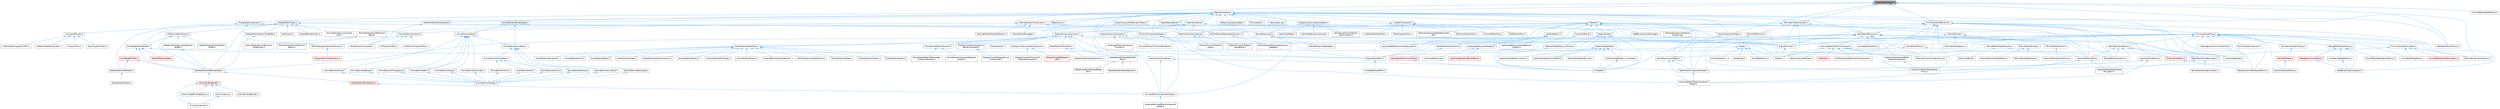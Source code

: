 digraph "MaterialRelevance.h"
{
 // INTERACTIVE_SVG=YES
 // LATEX_PDF_SIZE
  bgcolor="transparent";
  edge [fontname=Helvetica,fontsize=10,labelfontname=Helvetica,labelfontsize=10];
  node [fontname=Helvetica,fontsize=10,shape=box,height=0.2,width=0.4];
  Node1 [id="Node000001",label="MaterialRelevance.h",height=0.2,width=0.4,color="gray40", fillcolor="grey60", style="filled", fontcolor="black",tooltip=" "];
  Node1 -> Node2 [id="edge1_Node000001_Node000002",dir="back",color="steelblue1",style="solid",tooltip=" "];
  Node2 [id="Node000002",label="MaterialInterface.h",height=0.2,width=0.4,color="grey40", fillcolor="white", style="filled",URL="$de/daa/MaterialInterface_8h.html",tooltip=" "];
  Node2 -> Node3 [id="edge2_Node000002_Node000003",dir="back",color="steelblue1",style="solid",tooltip=" "];
  Node3 [id="Node000003",label="AudioMaterialSlateTypes.h",height=0.2,width=0.4,color="grey40", fillcolor="white", style="filled",URL="$d3/d2d/AudioMaterialSlateTypes_8h.html",tooltip=" "];
  Node3 -> Node4 [id="edge3_Node000003_Node000004",dir="back",color="steelblue1",style="solid",tooltip=" "];
  Node4 [id="Node000004",label="AudioMaterialButton.h",height=0.2,width=0.4,color="grey40", fillcolor="white", style="filled",URL="$de/dca/AudioMaterialButton_8h.html",tooltip=" "];
  Node3 -> Node5 [id="edge4_Node000003_Node000005",dir="back",color="steelblue1",style="solid",tooltip=" "];
  Node5 [id="Node000005",label="AudioMaterialEnvelope.h",height=0.2,width=0.4,color="grey40", fillcolor="white", style="filled",URL="$d8/d42/AudioMaterialEnvelope_8h.html",tooltip=" "];
  Node3 -> Node6 [id="edge5_Node000003_Node000006",dir="back",color="steelblue1",style="solid",tooltip=" "];
  Node6 [id="Node000006",label="AudioMaterialKnob.h",height=0.2,width=0.4,color="grey40", fillcolor="white", style="filled",URL="$d1/d59/AudioMaterialKnob_8h.html",tooltip=" "];
  Node3 -> Node7 [id="edge6_Node000003_Node000007",dir="back",color="steelblue1",style="solid",tooltip=" "];
  Node7 [id="Node000007",label="AudioMaterialMeter.h",height=0.2,width=0.4,color="grey40", fillcolor="white", style="filled",URL="$d7/dc3/AudioMaterialMeter_8h.html",tooltip=" "];
  Node3 -> Node8 [id="edge7_Node000003_Node000008",dir="back",color="steelblue1",style="solid",tooltip=" "];
  Node8 [id="Node000008",label="AudioMaterialSlider.h",height=0.2,width=0.4,color="grey40", fillcolor="white", style="filled",URL="$de/db4/AudioMaterialSlider_8h.html",tooltip=" "];
  Node3 -> Node9 [id="edge8_Node000003_Node000009",dir="back",color="steelblue1",style="solid",tooltip=" "];
  Node9 [id="Node000009",label="AudioMaterialStyleContainers.h",height=0.2,width=0.4,color="grey40", fillcolor="white", style="filled",URL="$d2/d4e/AudioMaterialStyleContainers_8h.html",tooltip=" "];
  Node3 -> Node10 [id="edge9_Node000003_Node000010",dir="back",color="steelblue1",style="solid",tooltip=" "];
  Node10 [id="Node000010",label="SAudioMaterialButton.h",height=0.2,width=0.4,color="grey40", fillcolor="white", style="filled",URL="$d5/df6/SAudioMaterialButton_8h.html",tooltip=" "];
  Node3 -> Node11 [id="edge10_Node000003_Node000011",dir="back",color="steelblue1",style="solid",tooltip=" "];
  Node11 [id="Node000011",label="SAudioMaterialEnvelope.h",height=0.2,width=0.4,color="grey40", fillcolor="white", style="filled",URL="$d5/d2b/SAudioMaterialEnvelope_8h.html",tooltip=" "];
  Node3 -> Node12 [id="edge11_Node000003_Node000012",dir="back",color="steelblue1",style="solid",tooltip=" "];
  Node12 [id="Node000012",label="SAudioMaterialKnob.h",height=0.2,width=0.4,color="grey40", fillcolor="white", style="filled",URL="$d5/d68/SAudioMaterialKnob_8h.html",tooltip=" "];
  Node3 -> Node13 [id="edge12_Node000003_Node000013",dir="back",color="steelblue1",style="solid",tooltip=" "];
  Node13 [id="Node000013",label="SAudioMaterialLabeledKnob.h",height=0.2,width=0.4,color="grey40", fillcolor="white", style="filled",URL="$de/d2d/SAudioMaterialLabeledKnob_8h.html",tooltip=" "];
  Node3 -> Node14 [id="edge13_Node000003_Node000014",dir="back",color="steelblue1",style="solid",tooltip=" "];
  Node14 [id="Node000014",label="SAudioMaterialLabeledSlider.h",height=0.2,width=0.4,color="grey40", fillcolor="white", style="filled",URL="$d7/df2/SAudioMaterialLabeledSlider_8h.html",tooltip=" "];
  Node3 -> Node15 [id="edge14_Node000003_Node000015",dir="back",color="steelblue1",style="solid",tooltip=" "];
  Node15 [id="Node000015",label="SAudioMaterialMeter.h",height=0.2,width=0.4,color="grey40", fillcolor="white", style="filled",URL="$d9/da6/SAudioMaterialMeter_8h.html",tooltip=" "];
  Node3 -> Node16 [id="edge15_Node000003_Node000016",dir="back",color="steelblue1",style="solid",tooltip=" "];
  Node16 [id="Node000016",label="SAudioMaterialSlider.h",height=0.2,width=0.4,color="grey40", fillcolor="white", style="filled",URL="$d1/d37/SAudioMaterialSlider_8h.html",tooltip=" "];
  Node2 -> Node17 [id="edge16_Node000002_Node000017",dir="back",color="steelblue1",style="solid",tooltip=" "];
  Node17 [id="Node000017",label="BufferVisualizationData.h",height=0.2,width=0.4,color="grey40", fillcolor="white", style="filled",URL="$df/df1/BufferVisualizationData_8h.html",tooltip=" "];
  Node2 -> Node18 [id="edge17_Node000002_Node000018",dir="back",color="steelblue1",style="solid",tooltip=" "];
  Node18 [id="Node000018",label="Engine.h",height=0.2,width=0.4,color="grey40", fillcolor="white", style="filled",URL="$d1/d34/Public_2Engine_8h.html",tooltip=" "];
  Node2 -> Node19 [id="edge18_Node000002_Node000019",dir="back",color="steelblue1",style="solid",tooltip=" "];
  Node19 [id="Node000019",label="EngineSharedPCH.h",height=0.2,width=0.4,color="grey40", fillcolor="white", style="filled",URL="$dc/dbb/EngineSharedPCH_8h.html",tooltip=" "];
  Node19 -> Node20 [id="edge19_Node000019_Node000020",dir="back",color="steelblue1",style="solid",tooltip=" "];
  Node20 [id="Node000020",label="UnrealEdSharedPCH.h",height=0.2,width=0.4,color="grey40", fillcolor="white", style="filled",URL="$d1/de6/UnrealEdSharedPCH_8h.html",tooltip=" "];
  Node2 -> Node21 [id="edge20_Node000002_Node000021",dir="back",color="steelblue1",style="solid",tooltip=" "];
  Node21 [id="Node000021",label="FbxImporter.h",height=0.2,width=0.4,color="grey40", fillcolor="white", style="filled",URL="$d4/dfb/FbxImporter_8h.html",tooltip=" "];
  Node2 -> Node22 [id="edge21_Node000002_Node000022",dir="back",color="steelblue1",style="solid",tooltip=" "];
  Node22 [id="Node000022",label="FractureTool.cpp",height=0.2,width=0.4,color="grey40", fillcolor="white", style="filled",URL="$dc/d9a/FractureTool_8cpp.html",tooltip=" "];
  Node2 -> Node23 [id="edge22_Node000002_Node000023",dir="back",color="steelblue1",style="solid",tooltip=" "];
  Node23 [id="Node000023",label="GizmoElementRenderState.h",height=0.2,width=0.4,color="grey40", fillcolor="white", style="filled",URL="$dd/def/GizmoElementRenderState_8h.html",tooltip=" "];
  Node23 -> Node24 [id="edge23_Node000023_Node000024",dir="back",color="steelblue1",style="solid",tooltip=" "];
  Node24 [id="Node000024",label="GizmoElementBase.h",height=0.2,width=0.4,color="grey40", fillcolor="white", style="filled",URL="$d5/d19/GizmoElementBase_8h.html",tooltip=" "];
  Node24 -> Node25 [id="edge24_Node000024_Node000025",dir="back",color="steelblue1",style="solid",tooltip=" "];
  Node25 [id="Node000025",label="GizmoElementArrow.h",height=0.2,width=0.4,color="grey40", fillcolor="white", style="filled",URL="$df/d5b/GizmoElementArrow_8h.html",tooltip=" "];
  Node25 -> Node26 [id="edge25_Node000025_Node000026",dir="back",color="steelblue1",style="solid",tooltip=" "];
  Node26 [id="Node000026",label="GizmoElementShapes.h",height=0.2,width=0.4,color="grey40", fillcolor="white", style="filled",URL="$d9/d54/GizmoElementShapes_8h.html",tooltip=" "];
  Node24 -> Node27 [id="edge26_Node000024_Node000027",dir="back",color="steelblue1",style="solid",tooltip=" "];
  Node27 [id="Node000027",label="GizmoElementBox.h",height=0.2,width=0.4,color="grey40", fillcolor="white", style="filled",URL="$d6/d7f/GizmoElementBox_8h.html",tooltip=" "];
  Node27 -> Node26 [id="edge27_Node000027_Node000026",dir="back",color="steelblue1",style="solid",tooltip=" "];
  Node24 -> Node28 [id="edge28_Node000024_Node000028",dir="back",color="steelblue1",style="solid",tooltip=" "];
  Node28 [id="Node000028",label="GizmoElementCone.h",height=0.2,width=0.4,color="grey40", fillcolor="white", style="filled",URL="$dc/dca/GizmoElementCone_8h.html",tooltip=" "];
  Node28 -> Node26 [id="edge29_Node000028_Node000026",dir="back",color="steelblue1",style="solid",tooltip=" "];
  Node24 -> Node29 [id="edge30_Node000024_Node000029",dir="back",color="steelblue1",style="solid",tooltip=" "];
  Node29 [id="Node000029",label="GizmoElementCylinder.h",height=0.2,width=0.4,color="grey40", fillcolor="white", style="filled",URL="$da/dff/GizmoElementCylinder_8h.html",tooltip=" "];
  Node29 -> Node26 [id="edge31_Node000029_Node000026",dir="back",color="steelblue1",style="solid",tooltip=" "];
  Node24 -> Node30 [id="edge32_Node000024_Node000030",dir="back",color="steelblue1",style="solid",tooltip=" "];
  Node30 [id="Node000030",label="GizmoElementLineBase.h",height=0.2,width=0.4,color="grey40", fillcolor="white", style="filled",URL="$d4/d1b/GizmoElementLineBase_8h.html",tooltip=" "];
  Node30 -> Node31 [id="edge33_Node000030_Node000031",dir="back",color="steelblue1",style="solid",tooltip=" "];
  Node31 [id="Node000031",label="GizmoElementCircleBase.h",height=0.2,width=0.4,color="grey40", fillcolor="white", style="filled",URL="$d5/d29/GizmoElementCircleBase_8h.html",tooltip=" "];
  Node31 -> Node32 [id="edge34_Node000031_Node000032",dir="back",color="steelblue1",style="solid",tooltip=" "];
  Node32 [id="Node000032",label="GizmoElementArc.h",height=0.2,width=0.4,color="grey40", fillcolor="white", style="filled",URL="$dc/dda/GizmoElementArc_8h.html",tooltip=" "];
  Node32 -> Node26 [id="edge35_Node000032_Node000026",dir="back",color="steelblue1",style="solid",tooltip=" "];
  Node31 -> Node33 [id="edge36_Node000031_Node000033",dir="back",color="steelblue1",style="solid",tooltip=" "];
  Node33 [id="Node000033",label="GizmoElementCircle.h",height=0.2,width=0.4,color="grey40", fillcolor="white", style="filled",URL="$dd/dd8/GizmoElementCircle_8h.html",tooltip=" "];
  Node33 -> Node26 [id="edge37_Node000033_Node000026",dir="back",color="steelblue1",style="solid",tooltip=" "];
  Node31 -> Node34 [id="edge38_Node000031_Node000034",dir="back",color="steelblue1",style="solid",tooltip=" "];
  Node34 [id="Node000034",label="GizmoElementTorus.h",height=0.2,width=0.4,color="grey40", fillcolor="white", style="filled",URL="$df/d72/GizmoElementTorus_8h.html",tooltip=" "];
  Node34 -> Node26 [id="edge39_Node000034_Node000026",dir="back",color="steelblue1",style="solid",tooltip=" "];
  Node30 -> Node35 [id="edge40_Node000030_Node000035",dir="back",color="steelblue1",style="solid",tooltip=" "];
  Node35 [id="Node000035",label="GizmoElementGroup.h",height=0.2,width=0.4,color="grey40", fillcolor="white", style="filled",URL="$df/d24/GizmoElementGroup_8h.html",tooltip=" "];
  Node35 -> Node26 [id="edge41_Node000035_Node000026",dir="back",color="steelblue1",style="solid",tooltip=" "];
  Node30 -> Node36 [id="edge42_Node000030_Node000036",dir="back",color="steelblue1",style="solid",tooltip=" "];
  Node36 [id="Node000036",label="GizmoElementLineStrip.h",height=0.2,width=0.4,color="grey40", fillcolor="white", style="filled",URL="$d8/dca/GizmoElementLineStrip_8h.html",tooltip=" "];
  Node36 -> Node26 [id="edge43_Node000036_Node000026",dir="back",color="steelblue1",style="solid",tooltip=" "];
  Node30 -> Node37 [id="edge44_Node000030_Node000037",dir="back",color="steelblue1",style="solid",tooltip=" "];
  Node37 [id="Node000037",label="GizmoElementRectangle.h",height=0.2,width=0.4,color="grey40", fillcolor="white", style="filled",URL="$de/d3f/GizmoElementRectangle_8h.html",tooltip=" "];
  Node37 -> Node26 [id="edge45_Node000037_Node000026",dir="back",color="steelblue1",style="solid",tooltip=" "];
  Node24 -> Node38 [id="edge46_Node000024_Node000038",dir="back",color="steelblue1",style="solid",tooltip=" "];
  Node38 [id="Node000038",label="GizmoElementSphere.h",height=0.2,width=0.4,color="grey40", fillcolor="white", style="filled",URL="$df/d53/GizmoElementSphere_8h.html",tooltip=" "];
  Node38 -> Node26 [id="edge47_Node000038_Node000026",dir="back",color="steelblue1",style="solid",tooltip=" "];
  Node24 -> Node39 [id="edge48_Node000024_Node000039",dir="back",color="steelblue1",style="solid",tooltip=" "];
  Node39 [id="Node000039",label="GizmoElementTriangleList.h",height=0.2,width=0.4,color="grey40", fillcolor="white", style="filled",URL="$dc/dc3/GizmoElementTriangleList_8h.html",tooltip=" "];
  Node39 -> Node26 [id="edge49_Node000039_Node000026",dir="back",color="steelblue1",style="solid",tooltip=" "];
  Node23 -> Node30 [id="edge50_Node000023_Node000030",dir="back",color="steelblue1",style="solid",tooltip=" "];
  Node2 -> Node40 [id="edge51_Node000002_Node000040",dir="back",color="steelblue1",style="solid",tooltip=" "];
  Node40 [id="Node000040",label="LandscapeRender.h",height=0.2,width=0.4,color="grey40", fillcolor="white", style="filled",URL="$df/d67/LandscapeRender_8h.html",tooltip=" "];
  Node2 -> Node41 [id="edge52_Node000002_Node000041",dir="back",color="steelblue1",style="solid",tooltip=" "];
  Node41 [id="Node000041",label="LineSetComponent.h",height=0.2,width=0.4,color="grey40", fillcolor="white", style="filled",URL="$d7/d6b/LineSetComponent_8h.html",tooltip=" "];
  Node41 -> Node42 [id="edge53_Node000041_Node000042",dir="back",color="steelblue1",style="solid",tooltip=" "];
  Node42 [id="Node000042",label="CSGMeshesTool.h",height=0.2,width=0.4,color="grey40", fillcolor="white", style="filled",URL="$db/dd1/CSGMeshesTool_8h.html",tooltip=" "];
  Node41 -> Node43 [id="edge54_Node000041_Node000043",dir="back",color="steelblue1",style="solid",tooltip=" "];
  Node43 [id="Node000043",label="CutMeshWithMeshTool.h",height=0.2,width=0.4,color="grey40", fillcolor="white", style="filled",URL="$d2/d2c/CutMeshWithMeshTool_8h.html",tooltip=" "];
  Node41 -> Node44 [id="edge55_Node000041_Node000044",dir="back",color="steelblue1",style="solid",tooltip=" "];
  Node44 [id="Node000044",label="MeshInspectorTool.h",height=0.2,width=0.4,color="grey40", fillcolor="white", style="filled",URL="$de/da1/MeshInspectorTool_8h.html",tooltip=" "];
  Node41 -> Node45 [id="edge56_Node000041_Node000045",dir="back",color="steelblue1",style="solid",tooltip=" "];
  Node45 [id="Node000045",label="PreviewGeometryActor.h",height=0.2,width=0.4,color="grey40", fillcolor="white", style="filled",URL="$d3/d38/PreviewGeometryActor_8h.html",tooltip=" "];
  Node45 -> Node46 [id="edge57_Node000045_Node000046",dir="back",color="steelblue1",style="solid",tooltip=" "];
  Node46 [id="Node000046",label="MeshElementsVisualizer.h",height=0.2,width=0.4,color="grey40", fillcolor="white", style="filled",URL="$d9/d01/MeshElementsVisualizer_8h.html",tooltip=" "];
  Node45 -> Node47 [id="edge58_Node000045_Node000047",dir="back",color="steelblue1",style="solid",tooltip=" "];
  Node47 [id="Node000047",label="MeshTopologySelectionMechanic.h",height=0.2,width=0.4,color="grey40", fillcolor="white", style="filled",URL="$d5/d15/MeshTopologySelectionMechanic_8h.html",tooltip=" "];
  Node47 -> Node48 [id="edge59_Node000047_Node000048",dir="back",color="steelblue1",style="solid",tooltip=" "];
  Node48 [id="Node000048",label="PolygonSelectionMechanic.h",height=0.2,width=0.4,color="red", fillcolor="#FFF0F0", style="filled",URL="$da/dff/PolygonSelectionMechanic_8h.html",tooltip=" "];
  Node45 -> Node51 [id="edge60_Node000045_Node000051",dir="back",color="steelblue1",style="solid",tooltip=" "];
  Node51 [id="Node000051",label="UVEditorUVSnapshotTool.h",height=0.2,width=0.4,color="grey40", fillcolor="white", style="filled",URL="$d4/dd6/UVEditorUVSnapshotTool_8h.html",tooltip=" "];
  Node45 -> Node52 [id="edge61_Node000045_Node000052",dir="back",color="steelblue1",style="solid",tooltip=" "];
  Node52 [id="Node000052",label="UVProjectionTool.h",height=0.2,width=0.4,color="grey40", fillcolor="white", style="filled",URL="$d5/d4f/UVProjectionTool_8h.html",tooltip=" "];
  Node41 -> Node53 [id="edge62_Node000041_Node000053",dir="back",color="steelblue1",style="solid",tooltip=" "];
  Node53 [id="Node000053",label="SelfUnionMeshesTool.h",height=0.2,width=0.4,color="grey40", fillcolor="white", style="filled",URL="$dc/dad/SelfUnionMeshesTool_8h.html",tooltip=" "];
  Node41 -> Node54 [id="edge63_Node000041_Node000054",dir="back",color="steelblue1",style="solid",tooltip=" "];
  Node54 [id="Node000054",label="VolumeToMeshTool.h",height=0.2,width=0.4,color="grey40", fillcolor="white", style="filled",URL="$de/d64/VolumeToMeshTool_8h.html",tooltip=" "];
  Node2 -> Node55 [id="edge64_Node000002_Node000055",dir="back",color="steelblue1",style="solid",tooltip=" "];
  Node55 [id="Node000055",label="Material.h",height=0.2,width=0.4,color="grey40", fillcolor="white", style="filled",URL="$df/d12/Material_8h.html",tooltip=" "];
  Node55 -> Node56 [id="edge65_Node000055_Node000056",dir="back",color="steelblue1",style="solid",tooltip=" "];
  Node56 [id="Node000056",label="EngineMinimal.h",height=0.2,width=0.4,color="grey40", fillcolor="white", style="filled",URL="$d0/d2c/EngineMinimal_8h.html",tooltip=" "];
  Node56 -> Node18 [id="edge66_Node000056_Node000018",dir="back",color="steelblue1",style="solid",tooltip=" "];
  Node55 -> Node19 [id="edge67_Node000055_Node000019",dir="back",color="steelblue1",style="solid",tooltip=" "];
  Node55 -> Node57 [id="edge68_Node000055_Node000057",dir="back",color="steelblue1",style="solid",tooltip=" "];
  Node57 [id="Node000057",label="InstancedStaticMesh.h",height=0.2,width=0.4,color="grey40", fillcolor="white", style="filled",URL="$dd/d89/InstancedStaticMesh_8h.html",tooltip=" "];
  Node57 -> Node58 [id="edge69_Node000057_Node000058",dir="back",color="steelblue1",style="solid",tooltip=" "];
  Node58 [id="Node000058",label="HierarchicalStaticMeshScene\lProxy.h",height=0.2,width=0.4,color="grey40", fillcolor="white", style="filled",URL="$d3/d4d/HierarchicalStaticMeshSceneProxy_8h.html",tooltip=" "];
  Node57 -> Node59 [id="edge70_Node000057_Node000059",dir="back",color="steelblue1",style="solid",tooltip=" "];
  Node59 [id="Node000059",label="InstancedStaticMeshComponent\lHelper.h",height=0.2,width=0.4,color="grey40", fillcolor="white", style="filled",URL="$dc/dc7/InstancedStaticMeshComponentHelper_8h.html",tooltip=" "];
  Node57 -> Node60 [id="edge71_Node000057_Node000060",dir="back",color="steelblue1",style="solid",tooltip=" "];
  Node60 [id="Node000060",label="InstancedStaticMeshScene\lProxyDesc.h",height=0.2,width=0.4,color="grey40", fillcolor="white", style="filled",URL="$db/dcf/InstancedStaticMeshSceneProxyDesc_8h.html",tooltip=" "];
  Node55 -> Node61 [id="edge72_Node000055_Node000061",dir="back",color="steelblue1",style="solid",tooltip=" "];
  Node61 [id="Node000061",label="LandscapeEditResourcesSubsystem.h",height=0.2,width=0.4,color="grey40", fillcolor="white", style="filled",URL="$db/d28/LandscapeEditResourcesSubsystem_8h.html",tooltip=" "];
  Node55 -> Node62 [id="edge73_Node000055_Node000062",dir="back",color="steelblue1",style="solid",tooltip=" "];
  Node62 [id="Node000062",label="LandscapeUtils.h",height=0.2,width=0.4,color="grey40", fillcolor="white", style="filled",URL="$d0/dc0/LandscapeUtils_8h.html",tooltip=" "];
  Node62 -> Node63 [id="edge74_Node000062_Node000063",dir="back",color="steelblue1",style="solid",tooltip=" "];
  Node63 [id="Node000063",label="LandscapeEditLayerMergeRender\lContext.h",height=0.2,width=0.4,color="grey40", fillcolor="white", style="filled",URL="$d1/d40/LandscapeEditLayerMergeRenderContext_8h.html",tooltip=" "];
  Node62 -> Node64 [id="edge75_Node000062_Node000064",dir="back",color="steelblue1",style="solid",tooltip=" "];
  Node64 [id="Node000064",label="LandscapeEditLayerRenderer.h",height=0.2,width=0.4,color="grey40", fillcolor="white", style="filled",URL="$d4/ddf/LandscapeEditLayerRenderer_8h.html",tooltip=" "];
  Node64 -> Node65 [id="edge76_Node000064_Node000065",dir="back",color="steelblue1",style="solid",tooltip=" "];
  Node65 [id="Node000065",label="LandscapeBlueprintBrushBase.h",height=0.2,width=0.4,color="red", fillcolor="#FFF0F0", style="filled",URL="$d5/de5/LandscapeBlueprintBrushBase_8h.html",tooltip=" "];
  Node64 -> Node68 [id="edge77_Node000064_Node000068",dir="back",color="steelblue1",style="solid",tooltip=" "];
  Node68 [id="Node000068",label="LandscapeEditLayer.h",height=0.2,width=0.4,color="grey40", fillcolor="white", style="filled",URL="$d2/d34/LandscapeEditLayer_8h.html",tooltip=" "];
  Node62 -> Node61 [id="edge78_Node000062_Node000061",dir="back",color="steelblue1",style="solid",tooltip=" "];
  Node55 -> Node72 [id="edge79_Node000055_Node000072",dir="back",color="steelblue1",style="solid",tooltip=" "];
  Node72 [id="Node000072",label="MaterialExpressionMaterial\lSample.cpp",height=0.2,width=0.4,color="grey40", fillcolor="white", style="filled",URL="$d0/dbd/MaterialExpressionMaterialSample_8cpp.html",tooltip=" "];
  Node55 -> Node73 [id="edge80_Node000055_Node000073",dir="back",color="steelblue1",style="solid",tooltip=" "];
  Node73 [id="Node000073",label="MaterialFunctionInstance.h",height=0.2,width=0.4,color="grey40", fillcolor="white", style="filled",URL="$dd/d09/MaterialFunctionInstance_8h.html",tooltip=" "];
  Node73 -> Node74 [id="edge81_Node000073_Node000074",dir="back",color="steelblue1",style="solid",tooltip=" "];
  Node74 [id="Node000074",label="MaterialFunctionMaterial\lLayer.h",height=0.2,width=0.4,color="grey40", fillcolor="white", style="filled",URL="$d5/db3/MaterialFunctionMaterialLayer_8h.html",tooltip=" "];
  Node73 -> Node75 [id="edge82_Node000073_Node000075",dir="back",color="steelblue1",style="solid",tooltip=" "];
  Node75 [id="Node000075",label="MaterialFunctionMaterial\lLayerBlend.h",height=0.2,width=0.4,color="grey40", fillcolor="white", style="filled",URL="$d9/d8a/MaterialFunctionMaterialLayerBlend_8h.html",tooltip=" "];
  Node55 -> Node76 [id="edge83_Node000055_Node000076",dir="back",color="steelblue1",style="solid",tooltip=" "];
  Node76 [id="Node000076",label="MaterialGraph.h",height=0.2,width=0.4,color="grey40", fillcolor="white", style="filled",URL="$dd/d8d/MaterialGraph_8h.html",tooltip=" "];
  Node76 -> Node77 [id="edge84_Node000076_Node000077",dir="back",color="steelblue1",style="solid",tooltip=" "];
  Node77 [id="Node000077",label="MaterialGraphNode.h",height=0.2,width=0.4,color="grey40", fillcolor="white", style="filled",URL="$d7/d89/MaterialGraphNode_8h.html",tooltip=" "];
  Node77 -> Node78 [id="edge85_Node000077_Node000078",dir="back",color="steelblue1",style="solid",tooltip=" "];
  Node78 [id="Node000078",label="MaterialGraphNode_Composite.h",height=0.2,width=0.4,color="grey40", fillcolor="white", style="filled",URL="$d0/d2a/MaterialGraphNode__Composite_8h.html",tooltip=" "];
  Node78 -> Node79 [id="edge86_Node000078_Node000079",dir="back",color="steelblue1",style="solid",tooltip=" "];
  Node79 [id="Node000079",label="UnrealEd.h",height=0.2,width=0.4,color="grey40", fillcolor="white", style="filled",URL="$d2/d5f/UnrealEd_8h.html",tooltip=" "];
  Node77 -> Node80 [id="edge87_Node000077_Node000080",dir="back",color="steelblue1",style="solid",tooltip=" "];
  Node80 [id="Node000080",label="MaterialGraphNode_Custom.h",height=0.2,width=0.4,color="grey40", fillcolor="white", style="filled",URL="$d5/d6c/MaterialGraphNode__Custom_8h.html",tooltip=" "];
  Node77 -> Node81 [id="edge88_Node000077_Node000081",dir="back",color="steelblue1",style="solid",tooltip=" "];
  Node81 [id="Node000081",label="MaterialGraphNode_Knot.h",height=0.2,width=0.4,color="grey40", fillcolor="white", style="filled",URL="$d0/dfe/MaterialGraphNode__Knot_8h.html",tooltip=" "];
  Node77 -> Node82 [id="edge89_Node000077_Node000082",dir="back",color="steelblue1",style="solid",tooltip=" "];
  Node82 [id="Node000082",label="MaterialGraphNode_PinBase.h",height=0.2,width=0.4,color="grey40", fillcolor="white", style="filled",URL="$d5/dda/MaterialGraphNode__PinBase_8h.html",tooltip=" "];
  Node77 -> Node79 [id="edge90_Node000077_Node000079",dir="back",color="steelblue1",style="solid",tooltip=" "];
  Node76 -> Node83 [id="edge91_Node000076_Node000083",dir="back",color="steelblue1",style="solid",tooltip=" "];
  Node83 [id="Node000083",label="MaterialGraphNode_Comment.h",height=0.2,width=0.4,color="grey40", fillcolor="white", style="filled",URL="$da/db6/MaterialGraphNode__Comment_8h.html",tooltip=" "];
  Node83 -> Node79 [id="edge92_Node000083_Node000079",dir="back",color="steelblue1",style="solid",tooltip=" "];
  Node76 -> Node78 [id="edge93_Node000076_Node000078",dir="back",color="steelblue1",style="solid",tooltip=" "];
  Node76 -> Node80 [id="edge94_Node000076_Node000080",dir="back",color="steelblue1",style="solid",tooltip=" "];
  Node76 -> Node82 [id="edge95_Node000076_Node000082",dir="back",color="steelblue1",style="solid",tooltip=" "];
  Node76 -> Node79 [id="edge96_Node000076_Node000079",dir="back",color="steelblue1",style="solid",tooltip=" "];
  Node55 -> Node84 [id="edge97_Node000055_Node000084",dir="back",color="steelblue1",style="solid",tooltip=" "];
  Node84 [id="Node000084",label="MaterialInstanceUpdateParameter\lSet.h",height=0.2,width=0.4,color="grey40", fillcolor="white", style="filled",URL="$dd/df7/MaterialInstanceUpdateParameterSet_8h.html",tooltip=" "];
  Node55 -> Node85 [id="edge98_Node000055_Node000085",dir="back",color="steelblue1",style="solid",tooltip=" "];
  Node85 [id="Node000085",label="MeshComponentHelper.h",height=0.2,width=0.4,color="grey40", fillcolor="white", style="filled",URL="$d3/de8/MeshComponentHelper_8h.html",tooltip=" "];
  Node85 -> Node86 [id="edge99_Node000085_Node000086",dir="back",color="steelblue1",style="solid",tooltip=" "];
  Node86 [id="Node000086",label="StaticMeshComponentHelper.h",height=0.2,width=0.4,color="grey40", fillcolor="white", style="filled",URL="$dc/dc1/StaticMeshComponentHelper_8h.html",tooltip=" "];
  Node86 -> Node59 [id="edge100_Node000086_Node000059",dir="back",color="steelblue1",style="solid",tooltip=" "];
  Node55 -> Node87 [id="edge101_Node000055_Node000087",dir="back",color="steelblue1",style="solid",tooltip=" "];
  Node87 [id="Node000087",label="NaniteResourcesHelper.h",height=0.2,width=0.4,color="grey40", fillcolor="white", style="filled",URL="$dc/d48/NaniteResourcesHelper_8h.html",tooltip=" "];
  Node87 -> Node59 [id="edge102_Node000087_Node000059",dir="back",color="steelblue1",style="solid",tooltip=" "];
  Node87 -> Node87 [id="edge103_Node000087_Node000087",dir="back",color="steelblue1",style="solid",tooltip=" "];
  Node87 -> Node86 [id="edge104_Node000087_Node000086",dir="back",color="steelblue1",style="solid",tooltip=" "];
  Node55 -> Node88 [id="edge105_Node000055_Node000088",dir="back",color="steelblue1",style="solid",tooltip=" "];
  Node88 [id="Node000088",label="PreviewMaterial.h",height=0.2,width=0.4,color="grey40", fillcolor="white", style="filled",URL="$d4/de3/PreviewMaterial_8h.html",tooltip=" "];
  Node88 -> Node79 [id="edge106_Node000088_Node000079",dir="back",color="steelblue1",style="solid",tooltip=" "];
  Node55 -> Node89 [id="edge107_Node000055_Node000089",dir="back",color="steelblue1",style="solid",tooltip=" "];
  Node89 [id="Node000089",label="PrimitiveComponentHelper.h",height=0.2,width=0.4,color="grey40", fillcolor="white", style="filled",URL="$d1/d08/PrimitiveComponentHelper_8h.html",tooltip=" "];
  Node89 -> Node59 [id="edge108_Node000089_Node000059",dir="back",color="steelblue1",style="solid",tooltip=" "];
  Node89 -> Node90 [id="edge109_Node000089_Node000090",dir="back",color="steelblue1",style="solid",tooltip=" "];
  Node90 [id="Node000090",label="SkinnedMeshComponentHelper.h",height=0.2,width=0.4,color="grey40", fillcolor="white", style="filled",URL="$db/d81/SkinnedMeshComponentHelper_8h.html",tooltip=" "];
  Node90 -> Node91 [id="edge110_Node000090_Node000091",dir="back",color="steelblue1",style="solid",tooltip=" "];
  Node91 [id="Node000091",label="InstancedSkinnedMeshComponent\lHelper.h",height=0.2,width=0.4,color="grey40", fillcolor="white", style="filled",URL="$d1/d86/InstancedSkinnedMeshComponentHelper_8h.html",tooltip=" "];
  Node55 -> Node92 [id="edge111_Node000055_Node000092",dir="back",color="steelblue1",style="solid",tooltip=" "];
  Node92 [id="Node000092",label="StaticMeshSceneProxyDesc.h",height=0.2,width=0.4,color="grey40", fillcolor="white", style="filled",URL="$d0/d31/StaticMeshSceneProxyDesc_8h.html",tooltip=" "];
  Node92 -> Node60 [id="edge112_Node000092_Node000060",dir="back",color="steelblue1",style="solid",tooltip=" "];
  Node92 -> Node93 [id="edge113_Node000092_Node000093",dir="back",color="steelblue1",style="solid",tooltip=" "];
  Node93 [id="Node000093",label="SplineMeshSceneProxyDesc.h",height=0.2,width=0.4,color="grey40", fillcolor="white", style="filled",URL="$db/d1b/SplineMeshSceneProxyDesc_8h.html",tooltip=" "];
  Node55 -> Node94 [id="edge114_Node000055_Node000094",dir="back",color="steelblue1",style="solid",tooltip=" "];
  Node94 [id="Node000094",label="WebBrowserAssetManager.h",height=0.2,width=0.4,color="grey40", fillcolor="white", style="filled",URL="$db/d79/WebBrowserAssetManager_8h.html",tooltip=" "];
  Node2 -> Node95 [id="edge115_Node000002_Node000095",dir="back",color="steelblue1",style="solid",tooltip=" "];
  Node95 [id="Node000095",label="MaterialInstance.h",height=0.2,width=0.4,color="grey40", fillcolor="white", style="filled",URL="$d7/d9c/MaterialInstance_8h.html",tooltip=" "];
  Node95 -> Node56 [id="edge116_Node000095_Node000056",dir="back",color="steelblue1",style="solid",tooltip=" "];
  Node95 -> Node19 [id="edge117_Node000095_Node000019",dir="back",color="steelblue1",style="solid",tooltip=" "];
  Node95 -> Node73 [id="edge118_Node000095_Node000073",dir="back",color="steelblue1",style="solid",tooltip=" "];
  Node95 -> Node96 [id="edge119_Node000095_Node000096",dir="back",color="steelblue1",style="solid",tooltip=" "];
  Node96 [id="Node000096",label="MaterialInstanceConstant.h",height=0.2,width=0.4,color="grey40", fillcolor="white", style="filled",URL="$d5/da5/MaterialInstanceConstant_8h.html",tooltip=" "];
  Node96 -> Node18 [id="edge120_Node000096_Node000018",dir="back",color="steelblue1",style="solid",tooltip=" "];
  Node96 -> Node97 [id="edge121_Node000096_Node000097",dir="back",color="steelblue1",style="solid",tooltip=" "];
  Node97 [id="Node000097",label="LandscapeMaterialInstance\lConstant.h",height=0.2,width=0.4,color="grey40", fillcolor="white", style="filled",URL="$d5/d42/LandscapeMaterialInstanceConstant_8h.html",tooltip=" "];
  Node96 -> Node98 [id="edge122_Node000096_Node000098",dir="back",color="steelblue1",style="solid",tooltip=" "];
  Node98 [id="Node000098",label="VolumeTextureThumbnailRenderer.h",height=0.2,width=0.4,color="grey40", fillcolor="white", style="filled",URL="$df/df9/VolumeTextureThumbnailRenderer_8h.html",tooltip=" "];
  Node95 -> Node99 [id="edge123_Node000095_Node000099",dir="back",color="steelblue1",style="solid",tooltip=" "];
  Node99 [id="Node000099",label="MaterialInstanceDynamic.h",height=0.2,width=0.4,color="grey40", fillcolor="white", style="filled",URL="$dc/df3/MaterialInstanceDynamic_8h.html",tooltip=" "];
  Node99 -> Node3 [id="edge124_Node000099_Node000003",dir="back",color="steelblue1",style="solid",tooltip=" "];
  Node99 -> Node100 [id="edge125_Node000099_Node000100",dir="back",color="steelblue1",style="solid",tooltip=" "];
  Node100 [id="Node000100",label="BakeMeshAttributeMapsTool\lBase.h",height=0.2,width=0.4,color="grey40", fillcolor="white", style="filled",URL="$dc/d68/BakeMeshAttributeMapsToolBase_8h.html",tooltip=" "];
  Node100 -> Node101 [id="edge126_Node000100_Node000101",dir="back",color="steelblue1",style="solid",tooltip=" "];
  Node101 [id="Node000101",label="BakeMeshAttributeMapsTool.h",height=0.2,width=0.4,color="grey40", fillcolor="white", style="filled",URL="$d8/d14/BakeMeshAttributeMapsTool_8h.html",tooltip=" "];
  Node100 -> Node102 [id="edge127_Node000100_Node000102",dir="back",color="steelblue1",style="solid",tooltip=" "];
  Node102 [id="Node000102",label="BakeMultiMeshAttributeMaps\lTool.h",height=0.2,width=0.4,color="grey40", fillcolor="white", style="filled",URL="$d7/d65/BakeMultiMeshAttributeMapsTool_8h.html",tooltip=" "];
  Node99 -> Node103 [id="edge128_Node000099_Node000103",dir="back",color="steelblue1",style="solid",tooltip=" "];
  Node103 [id="Node000103",label="BakeMeshAttributeTool.h",height=0.2,width=0.4,color="grey40", fillcolor="white", style="filled",URL="$d0/d82/BakeMeshAttributeTool_8h.html",tooltip=" "];
  Node103 -> Node100 [id="edge129_Node000103_Node000100",dir="back",color="steelblue1",style="solid",tooltip=" "];
  Node103 -> Node104 [id="edge130_Node000103_Node000104",dir="back",color="steelblue1",style="solid",tooltip=" "];
  Node104 [id="Node000104",label="BakeMeshAttributeVertexTool.h",height=0.2,width=0.4,color="grey40", fillcolor="white", style="filled",URL="$d6/d76/BakeMeshAttributeVertexTool_8h.html",tooltip=" "];
  Node99 -> Node105 [id="edge131_Node000099_Node000105",dir="back",color="steelblue1",style="solid",tooltip=" "];
  Node105 [id="Node000105",label="DisplayClusterCameraComponent.h",height=0.2,width=0.4,color="grey40", fillcolor="white", style="filled",URL="$dd/d6b/DisplayClusterCameraComponent_8h.html",tooltip=" "];
  Node105 -> Node106 [id="edge132_Node000105_Node000106",dir="back",color="steelblue1",style="solid",tooltip=" "];
  Node106 [id="Node000106",label="DisplayClusterInFrustumFit\lCameraComponent.h",height=0.2,width=0.4,color="grey40", fillcolor="white", style="filled",URL="$d5/d53/DisplayClusterInFrustumFitCameraComponent_8h.html",tooltip=" "];
  Node105 -> Node107 [id="edge133_Node000105_Node000107",dir="back",color="steelblue1",style="solid",tooltip=" "];
  Node107 [id="Node000107",label="IDisplayClusterBlueprint\lAPI.h",height=0.2,width=0.4,color="red", fillcolor="#FFF0F0", style="filled",URL="$d6/dd6/IDisplayClusterBlueprintAPI_8h.html",tooltip=" "];
  Node99 -> Node109 [id="edge134_Node000099_Node000109",dir="back",color="steelblue1",style="solid",tooltip=" "];
  Node109 [id="Node000109",label="DisplayClusterDisplayDevice\lBaseComponent.h",height=0.2,width=0.4,color="grey40", fillcolor="white", style="filled",URL="$d6/d67/DisplayClusterDisplayDeviceBaseComponent_8h.html",tooltip=" "];
  Node109 -> Node110 [id="edge135_Node000109_Node000110",dir="back",color="steelblue1",style="solid",tooltip=" "];
  Node110 [id="Node000110",label="DisplayClusterDisplayDevice\lComponent.h",height=0.2,width=0.4,color="grey40", fillcolor="white", style="filled",URL="$db/d86/DisplayClusterDisplayDeviceComponent_8h.html",tooltip=" "];
  Node99 -> Node56 [id="edge136_Node000099_Node000056",dir="back",color="steelblue1",style="solid",tooltip=" "];
  Node99 -> Node19 [id="edge137_Node000099_Node000019",dir="back",color="steelblue1",style="solid",tooltip=" "];
  Node99 -> Node111 [id="edge138_Node000099_Node000111",dir="back",color="steelblue1",style="solid",tooltip=" "];
  Node111 [id="Node000111",label="MovieSceneMaterialSystem.h",height=0.2,width=0.4,color="grey40", fillcolor="white", style="filled",URL="$d2/d2f/MovieSceneMaterialSystem_8h.html",tooltip=" "];
  Node111 -> Node112 [id="edge139_Node000111_Node000112",dir="back",color="steelblue1",style="solid",tooltip=" "];
  Node112 [id="Node000112",label="MovieSceneComponentMaterial\lSystem.h",height=0.2,width=0.4,color="grey40", fillcolor="white", style="filled",URL="$d7/d7c/MovieSceneComponentMaterialSystem_8h.html",tooltip=" "];
  Node111 -> Node113 [id="edge140_Node000111_Node000113",dir="back",color="steelblue1",style="solid",tooltip=" "];
  Node113 [id="Node000113",label="MovieSceneMaterialParameter\lCollectionSystem.h",height=0.2,width=0.4,color="grey40", fillcolor="white", style="filled",URL="$d4/d18/MovieSceneMaterialParameterCollectionSystem_8h.html",tooltip=" "];
  Node99 -> Node114 [id="edge141_Node000099_Node000114",dir="back",color="steelblue1",style="solid",tooltip=" "];
  Node114 [id="Node000114",label="ToolSetupUtil.h",height=0.2,width=0.4,color="grey40", fillcolor="white", style="filled",URL="$d1/d7f/ToolSetupUtil_8h.html",tooltip=" "];
  Node95 -> Node84 [id="edge142_Node000095_Node000084",dir="back",color="steelblue1",style="solid",tooltip=" "];
  Node95 -> Node111 [id="edge143_Node000095_Node000111",dir="back",color="steelblue1",style="solid",tooltip=" "];
  Node2 -> Node115 [id="edge144_Node000002_Node000115",dir="back",color="steelblue1",style="solid",tooltip=" "];
  Node115 [id="Node000115",label="MaterialList.h",height=0.2,width=0.4,color="grey40", fillcolor="white", style="filled",URL="$df/d0c/MaterialList_8h.html",tooltip=" "];
  Node2 -> Node116 [id="edge145_Node000002_Node000116",dir="back",color="steelblue1",style="solid",tooltip=" "];
  Node116 [id="Node000116",label="MaterialOverlayHelper.h",height=0.2,width=0.4,color="grey40", fillcolor="white", style="filled",URL="$d4/d43/MaterialOverlayHelper_8h.html",tooltip=" "];
  Node116 -> Node90 [id="edge146_Node000116_Node000090",dir="back",color="steelblue1",style="solid",tooltip=" "];
  Node116 -> Node86 [id="edge147_Node000116_Node000086",dir="back",color="steelblue1",style="solid",tooltip=" "];
  Node2 -> Node85 [id="edge148_Node000002_Node000085",dir="back",color="steelblue1",style="solid",tooltip=" "];
  Node2 -> Node117 [id="edge149_Node000002_Node000117",dir="back",color="steelblue1",style="solid",tooltip=" "];
  Node117 [id="Node000117",label="MeshWireframeComponent.h",height=0.2,width=0.4,color="grey40", fillcolor="white", style="filled",URL="$d7/d66/MeshWireframeComponent_8h.html",tooltip=" "];
  Node117 -> Node46 [id="edge150_Node000117_Node000046",dir="back",color="steelblue1",style="solid",tooltip=" "];
  Node2 -> Node118 [id="edge151_Node000002_Node000118",dir="back",color="steelblue1",style="solid",tooltip=" "];
  Node118 [id="Node000118",label="NaniteResources.h",height=0.2,width=0.4,color="grey40", fillcolor="white", style="filled",URL="$d7/d8b/NaniteResources_8h.html",tooltip=" "];
  Node118 -> Node119 [id="edge152_Node000118_Node000119",dir="back",color="steelblue1",style="solid",tooltip=" "];
  Node119 [id="Node000119",label="NaniteSceneProxy.h",height=0.2,width=0.4,color="grey40", fillcolor="white", style="filled",URL="$de/dae/NaniteSceneProxy_8h.html",tooltip=" "];
  Node119 -> Node87 [id="edge153_Node000119_Node000087",dir="back",color="steelblue1",style="solid",tooltip=" "];
  Node119 -> Node120 [id="edge154_Node000119_Node000120",dir="back",color="steelblue1",style="solid",tooltip=" "];
  Node120 [id="Node000120",label="SplineMeshSceneProxy.h",height=0.2,width=0.4,color="grey40", fillcolor="white", style="filled",URL="$dd/dcb/SplineMeshSceneProxy_8h.html",tooltip=" "];
  Node118 -> Node121 [id="edge155_Node000118_Node000121",dir="back",color="steelblue1",style="solid",tooltip=" "];
  Node121 [id="Node000121",label="NaniteStreamingManager.h",height=0.2,width=0.4,color="grey40", fillcolor="white", style="filled",URL="$d2/d3f/NaniteStreamingManager_8h.html",tooltip=" "];
  Node118 -> Node90 [id="edge156_Node000118_Node000090",dir="back",color="steelblue1",style="solid",tooltip=" "];
  Node118 -> Node92 [id="edge157_Node000118_Node000092",dir="back",color="steelblue1",style="solid",tooltip=" "];
  Node2 -> Node87 [id="edge158_Node000002_Node000087",dir="back",color="steelblue1",style="solid",tooltip=" "];
  Node2 -> Node122 [id="edge159_Node000002_Node000122",dir="back",color="steelblue1",style="solid",tooltip=" "];
  Node122 [id="Node000122",label="ParticleSystemComponent.h",height=0.2,width=0.4,color="grey40", fillcolor="white", style="filled",URL="$d4/d17/ParticleSystemComponent_8h.html",tooltip=" "];
  Node122 -> Node56 [id="edge160_Node000122_Node000056",dir="back",color="steelblue1",style="solid",tooltip=" "];
  Node122 -> Node123 [id="edge161_Node000122_Node000123",dir="back",color="steelblue1",style="solid",tooltip=" "];
  Node123 [id="Node000123",label="ParticleEventManager.h",height=0.2,width=0.4,color="grey40", fillcolor="white", style="filled",URL="$dc/df9/ParticleEventManager_8h.html",tooltip=" "];
  Node122 -> Node124 [id="edge162_Node000122_Node000124",dir="back",color="steelblue1",style="solid",tooltip=" "];
  Node124 [id="Node000124",label="ParticleModuleEventGenerator.h",height=0.2,width=0.4,color="grey40", fillcolor="white", style="filled",URL="$dd/df1/ParticleModuleEventGenerator_8h.html",tooltip=" "];
  Node122 -> Node125 [id="edge163_Node000122_Node000125",dir="back",color="steelblue1",style="solid",tooltip=" "];
  Node125 [id="Node000125",label="ParticleModuleEventReceiver\lBase.h",height=0.2,width=0.4,color="grey40", fillcolor="white", style="filled",URL="$d2/d65/ParticleModuleEventReceiverBase_8h.html",tooltip=" "];
  Node125 -> Node126 [id="edge164_Node000125_Node000126",dir="back",color="steelblue1",style="solid",tooltip=" "];
  Node126 [id="Node000126",label="ParticleModuleEventReceiver\lKillParticles.h",height=0.2,width=0.4,color="grey40", fillcolor="white", style="filled",URL="$df/d67/ParticleModuleEventReceiverKillParticles_8h.html",tooltip=" "];
  Node125 -> Node127 [id="edge165_Node000125_Node000127",dir="back",color="steelblue1",style="solid",tooltip=" "];
  Node127 [id="Node000127",label="ParticleModuleEventReceiver\lSpawn.h",height=0.2,width=0.4,color="grey40", fillcolor="white", style="filled",URL="$df/da0/ParticleModuleEventReceiverSpawn_8h.html",tooltip=" "];
  Node122 -> Node128 [id="edge166_Node000122_Node000128",dir="back",color="steelblue1",style="solid",tooltip=" "];
  Node128 [id="Node000128",label="ParticleModuleParameterDynamic.h",height=0.2,width=0.4,color="grey40", fillcolor="white", style="filled",URL="$d3/d04/ParticleModuleParameterDynamic_8h.html",tooltip=" "];
  Node128 -> Node129 [id="edge167_Node000128_Node000129",dir="back",color="steelblue1",style="solid",tooltip=" "];
  Node129 [id="Node000129",label="ParticleModuleParameterDynamic\l_Seeded.h",height=0.2,width=0.4,color="grey40", fillcolor="white", style="filled",URL="$de/d89/ParticleModuleParameterDynamic__Seeded_8h.html",tooltip=" "];
  Node2 -> Node89 [id="edge168_Node000002_Node000089",dir="back",color="steelblue1",style="solid",tooltip=" "];
  Node2 -> Node130 [id="edge169_Node000002_Node000130",dir="back",color="steelblue1",style="solid",tooltip=" "];
  Node130 [id="Node000130",label="PropertyCustomizationHelpers.h",height=0.2,width=0.4,color="grey40", fillcolor="white", style="filled",URL="$d7/dd0/PropertyCustomizationHelpers_8h.html",tooltip=" "];
  Node130 -> Node131 [id="edge170_Node000130_Node000131",dir="back",color="steelblue1",style="solid",tooltip=" "];
  Node131 [id="Node000131",label="DetailTreeNode.h",height=0.2,width=0.4,color="grey40", fillcolor="white", style="filled",URL="$d8/d32/DetailTreeNode_8h.html",tooltip=" "];
  Node130 -> Node132 [id="edge171_Node000130_Node000132",dir="back",color="steelblue1",style="solid",tooltip=" "];
  Node132 [id="Node000132",label="GameModeInfoCustomizer.h",height=0.2,width=0.4,color="grey40", fillcolor="white", style="filled",URL="$d5/df3/GameModeInfoCustomizer_8h.html",tooltip=" "];
  Node130 -> Node133 [id="edge172_Node000130_Node000133",dir="back",color="steelblue1",style="solid",tooltip=" "];
  Node133 [id="Node000133",label="PerlinNoiseChannelDetails\lCustomization.h",height=0.2,width=0.4,color="grey40", fillcolor="white", style="filled",URL="$d6/df3/PerlinNoiseChannelDetailsCustomization_8h.html",tooltip=" "];
  Node2 -> Node134 [id="edge173_Node000002_Node000134",dir="back",color="steelblue1",style="solid",tooltip=" "];
  Node134 [id="Node000134",label="SceneComponentToDynamicMesh.h",height=0.2,width=0.4,color="grey40", fillcolor="white", style="filled",URL="$d2/dfd/SceneComponentToDynamicMesh_8h.html",tooltip=" "];
  Node2 -> Node135 [id="edge174_Node000002_Node000135",dir="back",color="steelblue1",style="solid",tooltip=" "];
  Node135 [id="Node000135",label="SkeletalMeshTypes.h",height=0.2,width=0.4,color="grey40", fillcolor="white", style="filled",URL="$d5/d0c/SkeletalMeshTypes_8h.html",tooltip=" "];
  Node135 -> Node136 [id="edge175_Node000135_Node000136",dir="back",color="steelblue1",style="solid",tooltip=" "];
  Node136 [id="Node000136",label="GPUSkinVertexFactory.h",height=0.2,width=0.4,color="grey40", fillcolor="white", style="filled",URL="$db/dcc/GPUSkinVertexFactory_8h.html",tooltip=" "];
  Node136 -> Node137 [id="edge176_Node000136_Node000137",dir="back",color="steelblue1",style="solid",tooltip=" "];
  Node137 [id="Node000137",label="SkeletalMeshAttributeVertex\lBuffer.h",height=0.2,width=0.4,color="grey40", fillcolor="white", style="filled",URL="$de/d6e/SkeletalMeshAttributeVertexBuffer_8h.html",tooltip=" "];
  Node136 -> Node138 [id="edge177_Node000136_Node000138",dir="back",color="steelblue1",style="solid",tooltip=" "];
  Node138 [id="Node000138",label="SkeletalMeshDuplicatedVertices\lBuffer.h",height=0.2,width=0.4,color="grey40", fillcolor="white", style="filled",URL="$d6/da7/SkeletalMeshDuplicatedVerticesBuffer_8h.html",tooltip=" "];
  Node138 -> Node139 [id="edge178_Node000138_Node000139",dir="back",color="steelblue1",style="solid",tooltip=" "];
  Node139 [id="Node000139",label="SkeletalMeshLODRenderData.h",height=0.2,width=0.4,color="grey40", fillcolor="white", style="filled",URL="$d0/d5a/SkeletalMeshLODRenderData_8h.html",tooltip=" "];
  Node139 -> Node140 [id="edge179_Node000139_Node000140",dir="back",color="steelblue1",style="solid",tooltip=" "];
  Node140 [id="Node000140",label="GroomBindingAsset.h",height=0.2,width=0.4,color="red", fillcolor="#FFF0F0", style="filled",URL="$de/d26/GroomBindingAsset_8h.html",tooltip=" "];
  Node140 -> Node141 [id="edge180_Node000140_Node000141",dir="back",color="steelblue1",style="solid",tooltip=" "];
  Node141 [id="Node000141",label="GroomBindingBuilder.h",height=0.2,width=0.4,color="grey40", fillcolor="white", style="filled",URL="$d2/d2f/GroomBindingBuilder_8h.html",tooltip=" "];
  Node140 -> Node142 [id="edge181_Node000140_Node000142",dir="back",color="steelblue1",style="solid",tooltip=" "];
  Node142 [id="Node000142",label="GroomComponent.h",height=0.2,width=0.4,color="grey40", fillcolor="white", style="filled",URL="$de/d2e/GroomComponent_8h.html",tooltip=" "];
  Node140 -> Node143 [id="edge182_Node000140_Node000143",dir="back",color="steelblue1",style="solid",tooltip=" "];
  Node143 [id="Node000143",label="GroomCreateBindingOptions.h",height=0.2,width=0.4,color="grey40", fillcolor="white", style="filled",URL="$d5/dba/GroomCreateBindingOptions_8h.html",tooltip=" "];
  Node140 -> Node144 [id="edge183_Node000140_Node000144",dir="back",color="steelblue1",style="solid",tooltip=" "];
  Node144 [id="Node000144",label="GroomInstance.h",height=0.2,width=0.4,color="grey40", fillcolor="white", style="filled",URL="$dd/d47/GroomInstance_8h.html",tooltip=" "];
  Node144 -> Node142 [id="edge184_Node000144_Node000142",dir="back",color="steelblue1",style="solid",tooltip=" "];
  Node139 -> Node146 [id="edge185_Node000139_Node000146",dir="back",color="steelblue1",style="solid",tooltip=" "];
  Node146 [id="Node000146",label="SkeletalMeshRenderData.h",height=0.2,width=0.4,color="red", fillcolor="#FFF0F0", style="filled",URL="$d9/d14/SkeletalMeshRenderData_8h.html",tooltip=" "];
  Node146 -> Node90 [id="edge186_Node000146_Node000090",dir="back",color="steelblue1",style="solid",tooltip=" "];
  Node136 -> Node139 [id="edge187_Node000136_Node000139",dir="back",color="steelblue1",style="solid",tooltip=" "];
  Node136 -> Node148 [id="edge188_Node000136_Node000148",dir="back",color="steelblue1",style="solid",tooltip=" "];
  Node148 [id="Node000148",label="SkinWeightVertexBuffer.h",height=0.2,width=0.4,color="grey40", fillcolor="white", style="filled",URL="$d3/d86/SkinWeightVertexBuffer_8h.html",tooltip=" "];
  Node148 -> Node149 [id="edge189_Node000148_Node000149",dir="back",color="steelblue1",style="solid",tooltip=" "];
  Node149 [id="Node000149",label="GeometryCollectionRendering.h",height=0.2,width=0.4,color="grey40", fillcolor="white", style="filled",URL="$dc/d68/GeometryCollectionRendering_8h.html",tooltip=" "];
  Node148 -> Node139 [id="edge190_Node000148_Node000139",dir="back",color="steelblue1",style="solid",tooltip=" "];
  Node148 -> Node150 [id="edge191_Node000148_Node000150",dir="back",color="steelblue1",style="solid",tooltip=" "];
  Node150 [id="Node000150",label="SkeletalMeshUpdate.h",height=0.2,width=0.4,color="red", fillcolor="#FFF0F0", style="filled",URL="$df/d79/SkeletalMeshUpdate_8h.html",tooltip=" "];
  Node148 -> Node151 [id="edge192_Node000148_Node000151",dir="back",color="steelblue1",style="solid",tooltip=" "];
  Node151 [id="Node000151",label="SkinWeightProfile.h",height=0.2,width=0.4,color="red", fillcolor="#FFF0F0", style="filled",URL="$d9/d1f/SkinWeightProfile_8h.html",tooltip=" "];
  Node151 -> Node152 [id="edge193_Node000151_Node000152",dir="back",color="steelblue1",style="solid",tooltip=" "];
  Node152 [id="Node000152",label="SkeletalMeshLODModel.h",height=0.2,width=0.4,color="grey40", fillcolor="white", style="filled",URL="$d2/d34/SkeletalMeshLODModel_8h.html",tooltip=" "];
  Node152 -> Node153 [id="edge194_Node000152_Node000153",dir="back",color="steelblue1",style="solid",tooltip=" "];
  Node153 [id="Node000153",label="SkeletalMeshModel.h",height=0.2,width=0.4,color="grey40", fillcolor="white", style="filled",URL="$d1/d2c/SkeletalMeshModel_8h.html",tooltip=" "];
  Node151 -> Node139 [id="edge195_Node000151_Node000139",dir="back",color="steelblue1",style="solid",tooltip=" "];
  Node135 -> Node118 [id="edge196_Node000135_Node000118",dir="back",color="steelblue1",style="solid",tooltip=" "];
  Node135 -> Node156 [id="edge197_Node000135_Node000156",dir="back",color="steelblue1",style="solid",tooltip=" "];
  Node156 [id="Node000156",label="SkelImport.h",height=0.2,width=0.4,color="grey40", fillcolor="white", style="filled",URL="$d2/d8b/SkelImport_8h.html",tooltip=" "];
  Node135 -> Node152 [id="edge198_Node000135_Node000152",dir="back",color="steelblue1",style="solid",tooltip=" "];
  Node135 -> Node139 [id="edge199_Node000135_Node000139",dir="back",color="steelblue1",style="solid",tooltip=" "];
  Node135 -> Node157 [id="edge200_Node000135_Node000157",dir="back",color="steelblue1",style="solid",tooltip=" "];
  Node157 [id="Node000157",label="SkeletalMeshSceneProxy.h",height=0.2,width=0.4,color="grey40", fillcolor="white", style="filled",URL="$de/de8/SkeletalMeshSceneProxy_8h.html",tooltip=" "];
  Node157 -> Node158 [id="edge201_Node000157_Node000158",dir="back",color="steelblue1",style="solid",tooltip=" "];
  Node158 [id="Node000158",label="DebugSkelMeshComponent.h",height=0.2,width=0.4,color="red", fillcolor="#FFF0F0", style="filled",URL="$d5/d33/DebugSkelMeshComponent_8h.html",tooltip=" "];
  Node158 -> Node79 [id="edge202_Node000158_Node000079",dir="back",color="steelblue1",style="solid",tooltip=" "];
  Node135 -> Node161 [id="edge203_Node000135_Node000161",dir="back",color="steelblue1",style="solid",tooltip=" "];
  Node161 [id="Node000161",label="SkeletalMeshVertexClothBuffer.h",height=0.2,width=0.4,color="grey40", fillcolor="white", style="filled",URL="$d4/d64/SkeletalMeshVertexClothBuffer_8h.html",tooltip=" "];
  Node161 -> Node139 [id="edge204_Node000161_Node000139",dir="back",color="steelblue1",style="solid",tooltip=" "];
  Node135 -> Node162 [id="edge205_Node000135_Node000162",dir="back",color="steelblue1",style="solid",tooltip=" "];
  Node162 [id="Node000162",label="SkeletalRenderPublic.h",height=0.2,width=0.4,color="grey40", fillcolor="white", style="filled",URL="$d5/d40/SkeletalRenderPublic_8h.html",tooltip=" "];
  Node135 -> Node148 [id="edge206_Node000135_Node000148",dir="back",color="steelblue1",style="solid",tooltip=" "];
  Node135 -> Node163 [id="edge207_Node000135_Node000163",dir="back",color="steelblue1",style="solid",tooltip=" "];
  Node163 [id="Node000163",label="SkinnedAssetAsyncCompile\lUtils.h",height=0.2,width=0.4,color="grey40", fillcolor="white", style="filled",URL="$d0/dc7/SkinnedAssetAsyncCompileUtils_8h.html",tooltip=" "];
  Node2 -> Node90 [id="edge208_Node000002_Node000090",dir="back",color="steelblue1",style="solid",tooltip=" "];
  Node2 -> Node164 [id="edge209_Node000002_Node000164",dir="back",color="steelblue1",style="solid",tooltip=" "];
  Node164 [id="Node000164",label="SlateMaterialBrush.h",height=0.2,width=0.4,color="grey40", fillcolor="white", style="filled",URL="$d0/d58/SlateMaterialBrush_8h.html",tooltip=" "];
  Node2 -> Node165 [id="edge210_Node000002_Node000165",dir="back",color="steelblue1",style="solid",tooltip=" "];
  Node165 [id="Node000165",label="StaticMeshResources.h",height=0.2,width=0.4,color="grey40", fillcolor="white", style="filled",URL="$d0/db7/StaticMeshResources_8h.html",tooltip=" "];
  Node165 -> Node166 [id="edge211_Node000165_Node000166",dir="back",color="steelblue1",style="solid",tooltip=" "];
  Node166 [id="Node000166",label="CanvasRendererItem.h",height=0.2,width=0.4,color="grey40", fillcolor="white", style="filled",URL="$d7/d93/CanvasRendererItem_8h.html",tooltip=" "];
  Node165 -> Node167 [id="edge212_Node000165_Node000167",dir="back",color="steelblue1",style="solid",tooltip=" "];
  Node167 [id="Node000167",label="DerivedMeshDataTaskUtils.h",height=0.2,width=0.4,color="grey40", fillcolor="white", style="filled",URL="$d2/d98/DerivedMeshDataTaskUtils_8h.html",tooltip=" "];
  Node167 -> Node168 [id="edge213_Node000167_Node000168",dir="back",color="steelblue1",style="solid",tooltip=" "];
  Node168 [id="Node000168",label="DistanceFieldAtlas.h",height=0.2,width=0.4,color="red", fillcolor="#FFF0F0", style="filled",URL="$df/def/DistanceFieldAtlas_8h.html",tooltip=" "];
  Node168 -> Node169 [id="edge214_Node000168_Node000169",dir="back",color="steelblue1",style="solid",tooltip=" "];
  Node169 [id="Node000169",label="BaseDynamicMeshSceneProxy.h",height=0.2,width=0.4,color="grey40", fillcolor="white", style="filled",URL="$d2/dee/BaseDynamicMeshSceneProxy_8h.html",tooltip=" "];
  Node167 -> Node226 [id="edge215_Node000167_Node000226",dir="back",color="steelblue1",style="solid",tooltip=" "];
  Node226 [id="Node000226",label="MeshCardBuild.h",height=0.2,width=0.4,color="grey40", fillcolor="white", style="filled",URL="$d8/df6/MeshCardBuild_8h.html",tooltip=" "];
  Node165 -> Node149 [id="edge216_Node000165_Node000149",dir="back",color="steelblue1",style="solid",tooltip=" "];
  Node165 -> Node227 [id="edge217_Node000165_Node000227",dir="back",color="steelblue1",style="solid",tooltip=" "];
  Node227 [id="Node000227",label="HierarchicalInstancedStatic\lMeshComponent.h",height=0.2,width=0.4,color="grey40", fillcolor="white", style="filled",URL="$d3/ddb/HierarchicalInstancedStaticMeshComponent_8h.html",tooltip=" "];
  Node227 -> Node58 [id="edge218_Node000227_Node000058",dir="back",color="steelblue1",style="solid",tooltip=" "];
  Node165 -> Node58 [id="edge219_Node000165_Node000058",dir="back",color="steelblue1",style="solid",tooltip=" "];
  Node165 -> Node57 [id="edge220_Node000165_Node000057",dir="back",color="steelblue1",style="solid",tooltip=" "];
  Node165 -> Node228 [id="edge221_Node000165_Node000228",dir="back",color="steelblue1",style="solid",tooltip=" "];
  Node228 [id="Node000228",label="InstancedStaticMeshComponent.h",height=0.2,width=0.4,color="grey40", fillcolor="white", style="filled",URL="$d8/d5d/InstancedStaticMeshComponent_8h.html",tooltip=" "];
  Node228 -> Node18 [id="edge222_Node000228_Node000018",dir="back",color="steelblue1",style="solid",tooltip=" "];
  Node228 -> Node229 [id="edge223_Node000228_Node000229",dir="back",color="steelblue1",style="solid",tooltip=" "];
  Node229 [id="Node000229",label="HLODInstancedStaticMeshComponent.h",height=0.2,width=0.4,color="grey40", fillcolor="white", style="filled",URL="$dd/d88/HLODInstancedStaticMeshComponent_8h.html",tooltip=" "];
  Node228 -> Node227 [id="edge224_Node000228_Node000227",dir="back",color="steelblue1",style="solid",tooltip=" "];
  Node228 -> Node58 [id="edge225_Node000228_Node000058",dir="back",color="steelblue1",style="solid",tooltip=" "];
  Node228 -> Node230 [id="edge226_Node000228_Node000230",dir="back",color="steelblue1",style="solid",tooltip=" "];
  Node230 [id="Node000230",label="ISMComponentBatcher.h",height=0.2,width=0.4,color="grey40", fillcolor="white", style="filled",URL="$d8/def/ISMComponentBatcher_8h.html",tooltip=" "];
  Node228 -> Node57 [id="edge227_Node000228_Node000057",dir="back",color="steelblue1",style="solid",tooltip=" "];
  Node228 -> Node231 [id="edge228_Node000228_Node000231",dir="back",color="steelblue1",style="solid",tooltip=" "];
  Node231 [id="Node000231",label="LODActor.h",height=0.2,width=0.4,color="red", fillcolor="#FFF0F0", style="filled",URL="$df/de0/LODActor_8h.html",tooltip=" "];
  Node165 -> Node40 [id="edge229_Node000165_Node000040",dir="back",color="steelblue1",style="solid",tooltip=" "];
  Node165 -> Node234 [id="edge230_Node000165_Node000234",dir="back",color="steelblue1",style="solid",tooltip=" "];
  Node234 [id="Node000234",label="Model.h",height=0.2,width=0.4,color="grey40", fillcolor="white", style="filled",URL="$dd/d63/Public_2Model_8h.html",tooltip=" "];
  Node234 -> Node18 [id="edge231_Node000234_Node000018",dir="back",color="steelblue1",style="solid",tooltip=" "];
  Node234 -> Node19 [id="edge232_Node000234_Node000019",dir="back",color="steelblue1",style="solid",tooltip=" "];
  Node234 -> Node235 [id="edge233_Node000234_Node000235",dir="back",color="steelblue1",style="solid",tooltip=" "];
  Node235 [id="Node000235",label="ModelLight.h",height=0.2,width=0.4,color="grey40", fillcolor="white", style="filled",URL="$d2/d80/ModelLight_8h.html",tooltip=" "];
  Node234 -> Node236 [id="edge234_Node000234_Node000236",dir="back",color="steelblue1",style="solid",tooltip=" "];
  Node236 [id="Node000236",label="SoundDefinitions.h",height=0.2,width=0.4,color="grey40", fillcolor="white", style="filled",URL="$d4/da9/SoundDefinitions_8h.html",tooltip=" "];
  Node234 -> Node237 [id="edge235_Node000234_Node000237",dir="back",color="steelblue1",style="solid",tooltip=" "];
  Node237 [id="Node000237",label="SurfaceIterators.h",height=0.2,width=0.4,color="grey40", fillcolor="white", style="filled",URL="$da/de6/SurfaceIterators_8h.html",tooltip=" "];
  Node165 -> Node139 [id="edge236_Node000165_Node000139",dir="back",color="steelblue1",style="solid",tooltip=" "];
  Node165 -> Node120 [id="edge237_Node000165_Node000120",dir="back",color="steelblue1",style="solid",tooltip=" "];
  Node165 -> Node86 [id="edge238_Node000165_Node000086",dir="back",color="steelblue1",style="solid",tooltip=" "];
  Node2 -> Node238 [id="edge239_Node000002_Node000238",dir="back",color="steelblue1",style="solid",tooltip=" "];
  Node238 [id="Node000238",label="TriangleSetComponent.h",height=0.2,width=0.4,color="grey40", fillcolor="white", style="filled",URL="$d0/d95/TriangleSetComponent_8h.html",tooltip=" "];
  Node238 -> Node47 [id="edge240_Node000238_Node000047",dir="back",color="steelblue1",style="solid",tooltip=" "];
  Node238 -> Node45 [id="edge241_Node000238_Node000045",dir="back",color="steelblue1",style="solid",tooltip=" "];
  Node238 -> Node222 [id="edge242_Node000238_Node000222",dir="back",color="steelblue1",style="solid",tooltip=" "];
  Node222 [id="Node000222",label="UVLayoutPreview.h",height=0.2,width=0.4,color="grey40", fillcolor="white", style="filled",URL="$dd/d16/UVLayoutPreview_8h.html",tooltip=" "];
  Node222 -> Node212 [id="edge243_Node000222_Node000212",dir="back",color="steelblue1",style="solid",tooltip=" "];
  Node212 [id="Node000212",label="RecomputeUVsTool.h",height=0.2,width=0.4,color="grey40", fillcolor="white", style="filled",URL="$d0/d92/RecomputeUVsTool_8h.html",tooltip=" "];
  Node222 -> Node223 [id="edge244_Node000222_Node000223",dir="back",color="steelblue1",style="solid",tooltip=" "];
  Node223 [id="Node000223",label="UVEditorRecomputeUVsTool.h",height=0.2,width=0.4,color="grey40", fillcolor="white", style="filled",URL="$d2/db8/UVEditorRecomputeUVsTool_8h.html",tooltip=" "];
  Node222 -> Node224 [id="edge245_Node000222_Node000224",dir="back",color="steelblue1",style="solid",tooltip=" "];
  Node224 [id="Node000224",label="UVEditorTexelDensityTool.h",height=0.2,width=0.4,color="grey40", fillcolor="white", style="filled",URL="$d0/d8b/UVEditorTexelDensityTool_8h.html",tooltip=" "];
  Node222 -> Node218 [id="edge246_Node000222_Node000218",dir="back",color="steelblue1",style="solid",tooltip=" "];
  Node218 [id="Node000218",label="UVLayoutTool.h",height=0.2,width=0.4,color="grey40", fillcolor="white", style="filled",URL="$d6/d89/UVLayoutTool_8h.html",tooltip=" "];
  Node2 -> Node239 [id="edge247_Node000002_Node000239",dir="back",color="steelblue1",style="solid",tooltip=" "];
  Node239 [id="Node000239",label="WaterMeshSceneProxy.h",height=0.2,width=0.4,color="grey40", fillcolor="white", style="filled",URL="$d2/d6c/WaterMeshSceneProxy_8h.html",tooltip=" "];
  Node1 -> Node85 [id="edge248_Node000001_Node000085",dir="back",color="steelblue1",style="solid",tooltip=" "];
  Node1 -> Node240 [id="edge249_Node000001_Node000240",dir="back",color="steelblue1",style="solid",tooltip=" "];
  Node240 [id="Node000240",label="ParticleEmitterInstances.h",height=0.2,width=0.4,color="grey40", fillcolor="white", style="filled",URL="$d4/dd8/ParticleEmitterInstances_8h.html",tooltip=" "];
  Node240 -> Node18 [id="edge250_Node000240_Node000018",dir="back",color="steelblue1",style="solid",tooltip=" "];
  Node240 -> Node56 [id="edge251_Node000240_Node000056",dir="back",color="steelblue1",style="solid",tooltip=" "];
  Node240 -> Node241 [id="edge252_Node000240_Node000241",dir="back",color="steelblue1",style="solid",tooltip=" "];
  Node241 [id="Node000241",label="ParticleDefinitions.h",height=0.2,width=0.4,color="grey40", fillcolor="white", style="filled",URL="$db/dde/ParticleDefinitions_8h.html",tooltip=" "];
  Node241 -> Node79 [id="edge253_Node000241_Node000079",dir="back",color="steelblue1",style="solid",tooltip=" "];
  Node240 -> Node242 [id="edge254_Node000240_Node000242",dir="back",color="steelblue1",style="solid",tooltip=" "];
  Node242 [id="Node000242",label="ParticleEmitter.h",height=0.2,width=0.4,color="grey40", fillcolor="white", style="filled",URL="$da/d0d/ParticleEmitter_8h.html",tooltip=" "];
  Node242 -> Node56 [id="edge255_Node000242_Node000056",dir="back",color="steelblue1",style="solid",tooltip=" "];
  Node242 -> Node243 [id="edge256_Node000242_Node000243",dir="back",color="steelblue1",style="solid",tooltip=" "];
  Node243 [id="Node000243",label="ParticleModuleSpawn.h",height=0.2,width=0.4,color="grey40", fillcolor="white", style="filled",URL="$d4/d84/ParticleModuleSpawn_8h.html",tooltip=" "];
  Node242 -> Node244 [id="edge257_Node000242_Node000244",dir="back",color="steelblue1",style="solid",tooltip=" "];
  Node244 [id="Node000244",label="ParticleModuleSubUV.h",height=0.2,width=0.4,color="grey40", fillcolor="white", style="filled",URL="$dc/d7d/ParticleModuleSubUV_8h.html",tooltip=" "];
  Node244 -> Node245 [id="edge258_Node000244_Node000245",dir="back",color="steelblue1",style="solid",tooltip=" "];
  Node245 [id="Node000245",label="ParticleModuleSubUVMovie.h",height=0.2,width=0.4,color="grey40", fillcolor="white", style="filled",URL="$dc/d66/ParticleModuleSubUVMovie_8h.html",tooltip=" "];
  Node242 -> Node246 [id="edge259_Node000242_Node000246",dir="back",color="steelblue1",style="solid",tooltip=" "];
  Node246 [id="Node000246",label="ParticleSpriteEmitter.h",height=0.2,width=0.4,color="grey40", fillcolor="white", style="filled",URL="$d8/d83/ParticleSpriteEmitter_8h.html",tooltip=" "];
  Node246 -> Node247 [id="edge260_Node000246_Node000247",dir="back",color="steelblue1",style="solid",tooltip=" "];
  Node247 [id="Node000247",label="ParticleModuleRequired.h",height=0.2,width=0.4,color="grey40", fillcolor="white", style="filled",URL="$dd/d80/ParticleModuleRequired_8h.html",tooltip=" "];
  Node246 -> Node248 [id="edge261_Node000246_Node000248",dir="back",color="steelblue1",style="solid",tooltip=" "];
  Node248 [id="Node000248",label="ParticleModuleTypeDataGpu.h",height=0.2,width=0.4,color="grey40", fillcolor="white", style="filled",URL="$d7/d30/ParticleModuleTypeDataGpu_8h.html",tooltip=" "];
  Node240 -> Node128 [id="edge262_Node000240_Node000128",dir="back",color="steelblue1",style="solid",tooltip=" "];
  Node1 -> Node249 [id="edge263_Node000001_Node000249",dir="back",color="steelblue1",style="solid",tooltip=" "];
  Node249 [id="Node000249",label="ParticleSystemSceneProxy.h",height=0.2,width=0.4,color="grey40", fillcolor="white", style="filled",URL="$dd/d25/ParticleSystemSceneProxy_8h.html",tooltip=" "];
  Node1 -> Node89 [id="edge264_Node000001_Node000089",dir="back",color="steelblue1",style="solid",tooltip=" "];
  Node1 -> Node250 [id="edge265_Node000001_Node000250",dir="back",color="steelblue1",style="solid",tooltip=" "];
  Node250 [id="Node000250",label="PrimitiveViewRelevance.h",height=0.2,width=0.4,color="grey40", fillcolor="white", style="filled",URL="$d6/d89/PrimitiveViewRelevance_8h.html",tooltip=" "];
  Node250 -> Node169 [id="edge266_Node000250_Node000169",dir="back",color="steelblue1",style="solid",tooltip=" "];
  Node250 -> Node251 [id="edge267_Node000250_Node000251",dir="back",color="steelblue1",style="solid",tooltip=" "];
  Node251 [id="Node000251",label="EQSRenderingComponent.h",height=0.2,width=0.4,color="grey40", fillcolor="white", style="filled",URL="$df/d63/EQSRenderingComponent_8h.html",tooltip=" "];
  Node250 -> Node18 [id="edge268_Node000250_Node000018",dir="back",color="steelblue1",style="solid",tooltip=" "];
  Node250 -> Node56 [id="edge269_Node000250_Node000056",dir="back",color="steelblue1",style="solid",tooltip=" "];
  Node250 -> Node19 [id="edge270_Node000250_Node000019",dir="back",color="steelblue1",style="solid",tooltip=" "];
  Node250 -> Node149 [id="edge271_Node000250_Node000149",dir="back",color="steelblue1",style="solid",tooltip=" "];
  Node250 -> Node58 [id="edge272_Node000250_Node000058",dir="back",color="steelblue1",style="solid",tooltip=" "];
  Node250 -> Node57 [id="edge273_Node000250_Node000057",dir="back",color="steelblue1",style="solid",tooltip=" "];
  Node250 -> Node40 [id="edge274_Node000250_Node000040",dir="back",color="steelblue1",style="solid",tooltip=" "];
  Node250 -> Node119 [id="edge275_Node000250_Node000119",dir="back",color="steelblue1",style="solid",tooltip=" "];
  Node250 -> Node252 [id="edge276_Node000250_Node000252",dir="back",color="steelblue1",style="solid",tooltip=" "];
  Node252 [id="Node000252",label="NaniteVertexFactory.h",height=0.2,width=0.4,color="grey40", fillcolor="white", style="filled",URL="$dd/df7/NaniteVertexFactory_8h.html",tooltip=" "];
  Node252 -> Node59 [id="edge277_Node000252_Node000059",dir="back",color="steelblue1",style="solid",tooltip=" "];
  Node252 -> Node86 [id="edge278_Node000252_Node000086",dir="back",color="steelblue1",style="solid",tooltip=" "];
  Node250 -> Node253 [id="edge279_Node000250_Node000253",dir="back",color="steelblue1",style="solid",tooltip=" "];
  Node253 [id="Node000253",label="PrimitiveSceneProxy.h",height=0.2,width=0.4,color="grey40", fillcolor="white", style="filled",URL="$dc/d1e/PrimitiveSceneProxy_8h.html",tooltip=" "];
  Node253 -> Node254 [id="edge280_Node000253_Node000254",dir="back",color="steelblue1",style="solid",tooltip=" "];
  Node254 [id="Node000254",label="AnimNextDebugDraw.h",height=0.2,width=0.4,color="grey40", fillcolor="white", style="filled",URL="$dd/de1/AnimNextDebugDraw_8h.html",tooltip=" "];
  Node253 -> Node169 [id="edge281_Node000253_Node000169",dir="back",color="steelblue1",style="solid",tooltip=" "];
  Node253 -> Node255 [id="edge282_Node000253_Node000255",dir="back",color="steelblue1",style="solid",tooltip=" "];
  Node255 [id="Node000255",label="DebugRenderSceneProxy.h",height=0.2,width=0.4,color="grey40", fillcolor="white", style="filled",URL="$dc/db2/DebugRenderSceneProxy_8h.html",tooltip=" "];
  Node255 -> Node256 [id="edge283_Node000255_Node000256",dir="back",color="steelblue1",style="solid",tooltip=" "];
  Node256 [id="Node000256",label="DebugDrawComponent.h",height=0.2,width=0.4,color="red", fillcolor="#FFF0F0", style="filled",URL="$d9/dae/DebugDrawComponent_8h.html",tooltip=" "];
  Node256 -> Node251 [id="edge284_Node000256_Node000251",dir="back",color="steelblue1",style="solid",tooltip=" "];
  Node255 -> Node251 [id="edge285_Node000255_Node000251",dir="back",color="steelblue1",style="solid",tooltip=" "];
  Node255 -> Node259 [id="edge286_Node000255_Node000259",dir="back",color="steelblue1",style="solid",tooltip=" "];
  Node259 [id="Node000259",label="EnvQueryDebugHelpers.h",height=0.2,width=0.4,color="grey40", fillcolor="white", style="filled",URL="$de/dda/EnvQueryDebugHelpers_8h.html",tooltip=" "];
  Node259 -> Node251 [id="edge287_Node000259_Node000251",dir="back",color="steelblue1",style="solid",tooltip=" "];
  Node255 -> Node260 [id="edge288_Node000255_Node000260",dir="back",color="steelblue1",style="solid",tooltip=" "];
  Node260 [id="Node000260",label="SmartObjectDebugSceneProxy.h",height=0.2,width=0.4,color="grey40", fillcolor="white", style="filled",URL="$dd/df5/SmartObjectDebugSceneProxy_8h.html",tooltip=" "];
  Node253 -> Node18 [id="edge289_Node000253_Node000018",dir="back",color="steelblue1",style="solid",tooltip=" "];
  Node253 -> Node56 [id="edge290_Node000253_Node000056",dir="back",color="steelblue1",style="solid",tooltip=" "];
  Node253 -> Node19 [id="edge291_Node000253_Node000019",dir="back",color="steelblue1",style="solid",tooltip=" "];
  Node253 -> Node149 [id="edge292_Node000253_Node000149",dir="back",color="steelblue1",style="solid",tooltip=" "];
  Node253 -> Node261 [id="edge293_Node000253_Node000261",dir="back",color="steelblue1",style="solid",tooltip=" "];
  Node261 [id="Node000261",label="HairCardsVertexFactory.h",height=0.2,width=0.4,color="grey40", fillcolor="white", style="filled",URL="$de/d8e/HairCardsVertexFactory_8h.html",tooltip=" "];
  Node253 -> Node262 [id="edge294_Node000253_Node000262",dir="back",color="steelblue1",style="solid",tooltip=" "];
  Node262 [id="Node000262",label="HairStrandsVertexFactory.h",height=0.2,width=0.4,color="grey40", fillcolor="white", style="filled",URL="$d0/d1c/HairStrandsVertexFactory_8h.html",tooltip=" "];
  Node262 -> Node263 [id="edge295_Node000262_Node000263",dir="back",color="steelblue1",style="solid",tooltip=" "];
  Node263 [id="Node000263",label="HairCardsDatas.h",height=0.2,width=0.4,color="red", fillcolor="#FFF0F0", style="filled",URL="$da/d01/HairCardsDatas_8h.html",tooltip=" "];
  Node263 -> Node261 [id="edge296_Node000263_Node000261",dir="back",color="steelblue1",style="solid",tooltip=" "];
  Node253 -> Node271 [id="edge297_Node000253_Node000271",dir="back",color="steelblue1",style="solid",tooltip=" "];
  Node271 [id="Node000271",label="HeterogeneousVolumeInterface.h",height=0.2,width=0.4,color="grey40", fillcolor="white", style="filled",URL="$d3/de3/HeterogeneousVolumeInterface_8h.html",tooltip=" "];
  Node253 -> Node58 [id="edge298_Node000253_Node000058",dir="back",color="steelblue1",style="solid",tooltip=" "];
  Node253 -> Node40 [id="edge299_Node000253_Node000040",dir="back",color="steelblue1",style="solid",tooltip=" "];
  Node253 -> Node119 [id="edge300_Node000253_Node000119",dir="back",color="steelblue1",style="solid",tooltip=" "];
  Node253 -> Node249 [id="edge301_Node000253_Node000249",dir="back",color="steelblue1",style="solid",tooltip=" "];
  Node253 -> Node272 [id="edge302_Node000253_Node000272",dir="back",color="steelblue1",style="solid",tooltip=" "];
  Node272 [id="Node000272",label="PhysicsFieldComponent.h",height=0.2,width=0.4,color="grey40", fillcolor="white", style="filled",URL="$dd/d76/PhysicsFieldComponent_8h.html",tooltip=" "];
  Node253 -> Node273 [id="edge303_Node000253_Node000273",dir="back",color="steelblue1",style="solid",tooltip=" "];
  Node273 [id="Node000273",label="PrimitiveSceneProxyDesc.h",height=0.2,width=0.4,color="grey40", fillcolor="white", style="filled",URL="$d8/d20/PrimitiveSceneProxyDesc_8h.html",tooltip=" "];
  Node273 -> Node254 [id="edge304_Node000273_Node000254",dir="back",color="steelblue1",style="solid",tooltip=" "];
  Node273 -> Node249 [id="edge305_Node000273_Node000249",dir="back",color="steelblue1",style="solid",tooltip=" "];
  Node273 -> Node274 [id="edge306_Node000273_Node000274",dir="back",color="steelblue1",style="solid",tooltip=" "];
  Node274 [id="Node000274",label="SkinnedMeshSceneProxyDesc.h",height=0.2,width=0.4,color="red", fillcolor="#FFF0F0", style="filled",URL="$dd/d6b/SkinnedMeshSceneProxyDesc_8h.html",tooltip=" "];
  Node273 -> Node92 [id="edge307_Node000273_Node000092",dir="back",color="steelblue1",style="solid",tooltip=" "];
  Node253 -> Node157 [id="edge308_Node000253_Node000157",dir="back",color="steelblue1",style="solid",tooltip=" "];
  Node253 -> Node278 [id="edge309_Node000253_Node000278",dir="back",color="steelblue1",style="solid",tooltip=" "];
  Node278 [id="Node000278",label="StaticMeshSceneProxy.h",height=0.2,width=0.4,color="grey40", fillcolor="white", style="filled",URL="$d8/d6d/StaticMeshSceneProxy_8h.html",tooltip=" "];
  Node278 -> Node57 [id="edge310_Node000278_Node000057",dir="back",color="steelblue1",style="solid",tooltip=" "];
  Node278 -> Node40 [id="edge311_Node000278_Node000040",dir="back",color="steelblue1",style="solid",tooltip=" "];
  Node278 -> Node120 [id="edge312_Node000278_Node000120",dir="back",color="steelblue1",style="solid",tooltip=" "];
  Node278 -> Node86 [id="edge313_Node000278_Node000086",dir="back",color="steelblue1",style="solid",tooltip=" "];
  Node278 -> Node92 [id="edge314_Node000278_Node000092",dir="back",color="steelblue1",style="solid",tooltip=" "];
  Node253 -> Node239 [id="edge315_Node000253_Node000239",dir="back",color="steelblue1",style="solid",tooltip=" "];
  Node250 -> Node120 [id="edge316_Node000250_Node000120",dir="back",color="steelblue1",style="solid",tooltip=" "];
  Node250 -> Node165 [id="edge317_Node000250_Node000165",dir="back",color="steelblue1",style="solid",tooltip=" "];
  Node1 -> Node279 [id="edge318_Node000001_Node000279",dir="back",color="steelblue1",style="solid",tooltip=" "];
  Node279 [id="Node000279",label="SkinnedMeshStateStream.h",height=0.2,width=0.4,color="grey40", fillcolor="white", style="filled",URL="$d8/db2/SkinnedMeshStateStream_8h.html",tooltip=" "];
  Node1 -> Node239 [id="edge319_Node000001_Node000239",dir="back",color="steelblue1",style="solid",tooltip=" "];
}
